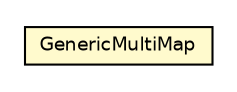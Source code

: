 #!/usr/local/bin/dot
#
# Class diagram 
# Generated by UMLGraph version 5.4 (http://www.umlgraph.org/)
#

digraph G {
	edge [fontname="Helvetica",fontsize=10,labelfontname="Helvetica",labelfontsize=10];
	node [fontname="Helvetica",fontsize=10,shape=plaintext];
	nodesep=0.25;
	ranksep=0.5;
	// jsl.utilities.misc.GenericMultiMap
	c89600 [label=<<table title="jsl.utilities.misc.GenericMultiMap" border="0" cellborder="1" cellspacing="0" cellpadding="2" port="p" bgcolor="lemonChiffon" href="./GenericMultiMap.html">
		<tr><td><table border="0" cellspacing="0" cellpadding="1">
<tr><td align="center" balign="center"> GenericMultiMap </td></tr>
		</table></td></tr>
		</table>>, URL="./GenericMultiMap.html", fontname="Helvetica", fontcolor="black", fontsize=9.0];
}

